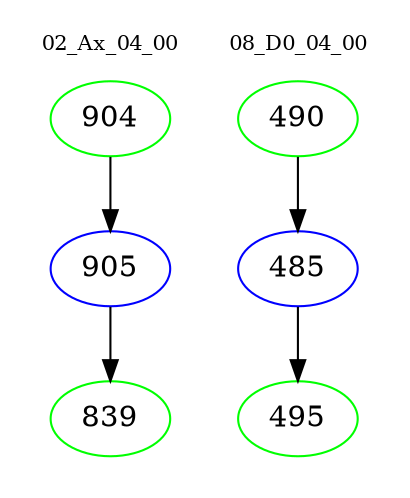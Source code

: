 digraph{
subgraph cluster_0 {
color = white
label = "02_Ax_04_00";
fontsize=10;
T0_904 [label="904", color="green"]
T0_904 -> T0_905 [color="black"]
T0_905 [label="905", color="blue"]
T0_905 -> T0_839 [color="black"]
T0_839 [label="839", color="green"]
}
subgraph cluster_1 {
color = white
label = "08_D0_04_00";
fontsize=10;
T1_490 [label="490", color="green"]
T1_490 -> T1_485 [color="black"]
T1_485 [label="485", color="blue"]
T1_485 -> T1_495 [color="black"]
T1_495 [label="495", color="green"]
}
}
